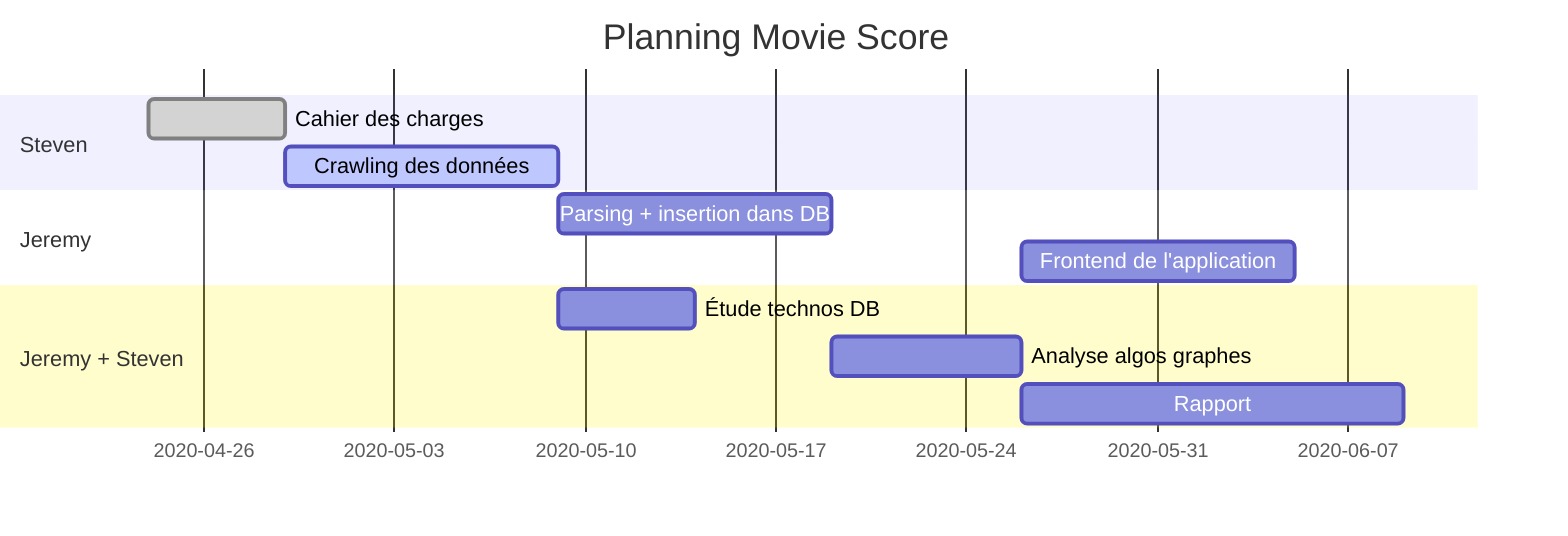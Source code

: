 gantt
dateFormat  DD-MM-YYYY
title Planning Movie Score

section Steven
Cahier des charges          :done,    a1, 24-04-2020,29-04-2020
Crawling des données        :active,  a2, after a1, 10d

section Jeremy
Parsing + insertion dans DB :         a4, after a2, 10d
Frontend de l'application   :         a6, after a5, 10d

section Jeremy + Steven
Étude technos DB            :         a3, after a2, 5d
Analyse algos graphes       :         a5, after a4, 7d
Rapport                     :         a7, after a5, 2w